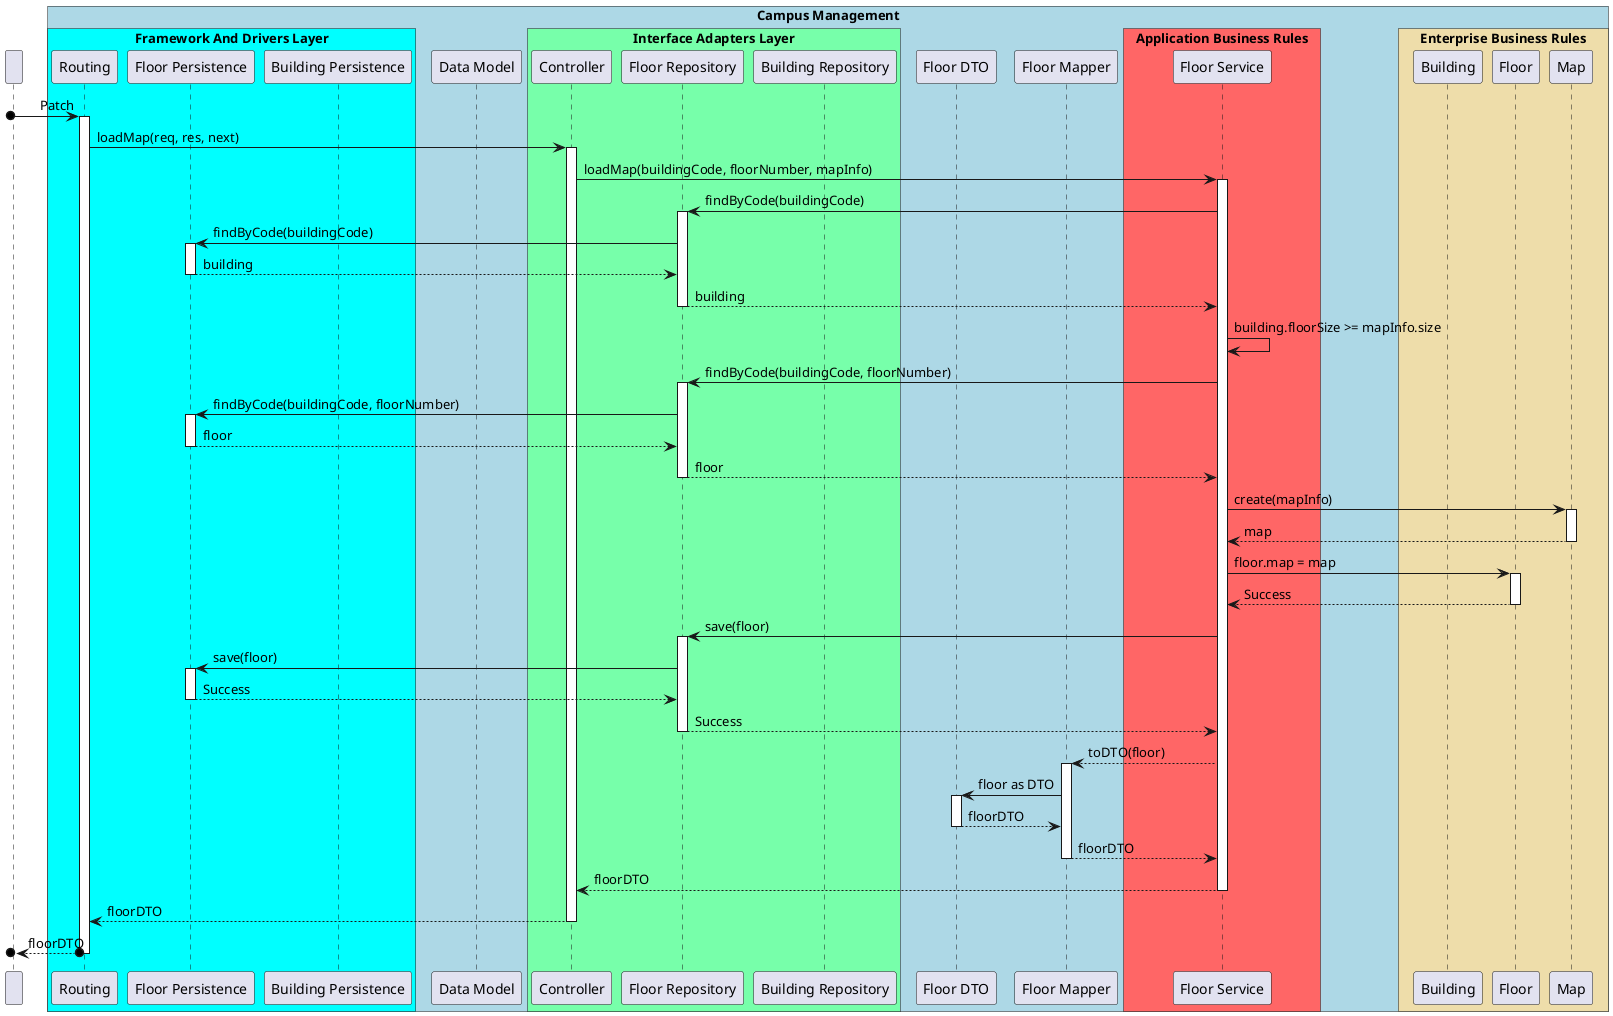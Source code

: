 @startuml SD Lv3

!pragma teoz true

participant " "
box "Campus Management" #LightBlue

    box "Framework And Drivers Layer" #00ffff
        participant Routing
        participant "Floor Persistence" as FloorPers
        participant "Building Persistence" as BuildingPers
    end box

    participant "Data Model" as Data
    box "Interface Adapters Layer" #77ffaa
        participant Controller
        participant "Floor Repository" as FloorRepo
        participant "Building Repository" as BuildingRepo
    end box

    participant "Floor DTO" as FloorDTO
    participant "Floor Mapper" as FloorMapper
    box "Application Business Rules" #ff6666
        participant "Floor Service" as FloorService
    end box

    box "Enterprise Business Rules" #eeddaa
        participant Building
        participant Floor
        participant Map
    end box
end box


[o-> Routing : Patch 
activate Routing

    Routing -> Controller : loadMap(req, res, next)
    activate Controller

        Controller -> FloorService : loadMap(buildingCode, floorNumber, mapInfo)
        activate FloorService

            FloorService -> FloorRepo : findByCode(buildingCode)
            activate FloorRepo

                FloorRepo -> FloorPers : findByCode(buildingCode)
                activate FloorPers

                FloorPers --> FloorRepo : building
                deactivate FloorPers

            FloorRepo --> FloorService : building
            deactivate FloorRepo

            FloorService -> FloorService : building.floorSize >= mapInfo.size

            FloorService -> FloorRepo : findByCode(buildingCode, floorNumber)
            activate FloorRepo

                FloorRepo -> FloorPers : findByCode(buildingCode, floorNumber)
                activate FloorPers

                FloorPers --> FloorRepo : floor
                deactivate FloorPers

            FloorRepo --> FloorService : floor
            deactivate FloorRepo


            FloorService -> Map: create(mapInfo)
            activate Map

            Map --> FloorService : map
            deactivate Map

            FloorService -> Floor : floor.map = map
            activate Floor

            Floor --> FloorService : Success
            deactivate Floor

            FloorService -> FloorRepo : save(floor)
            activate FloorRepo

                FloorRepo -> FloorPers : save(floor)
                activate FloorPers

                FloorPers --> FloorRepo : Success
                deactivate FloorPers

            FloorRepo --> FloorService : Success
            deactivate FloorRepo

            FloorService --> FloorMapper : toDTO(floor)
            activate FloorMapper

                FloorMapper -> FloorDTO : floor as DTO
                activate FloorDTO

                FloorDTO --> FloorMapper : floorDTO
                deactivate FloorDTO

            FloorMapper --> FloorService : floorDTO
            deactivate FloorMapper

        FloorService --> Controller : floorDTO
        deactivate FloorService

    Controller --> Routing : floorDTO
    deactivate Controller

[o<--o Routing : floorDTO
deactivate Routing


@enduml